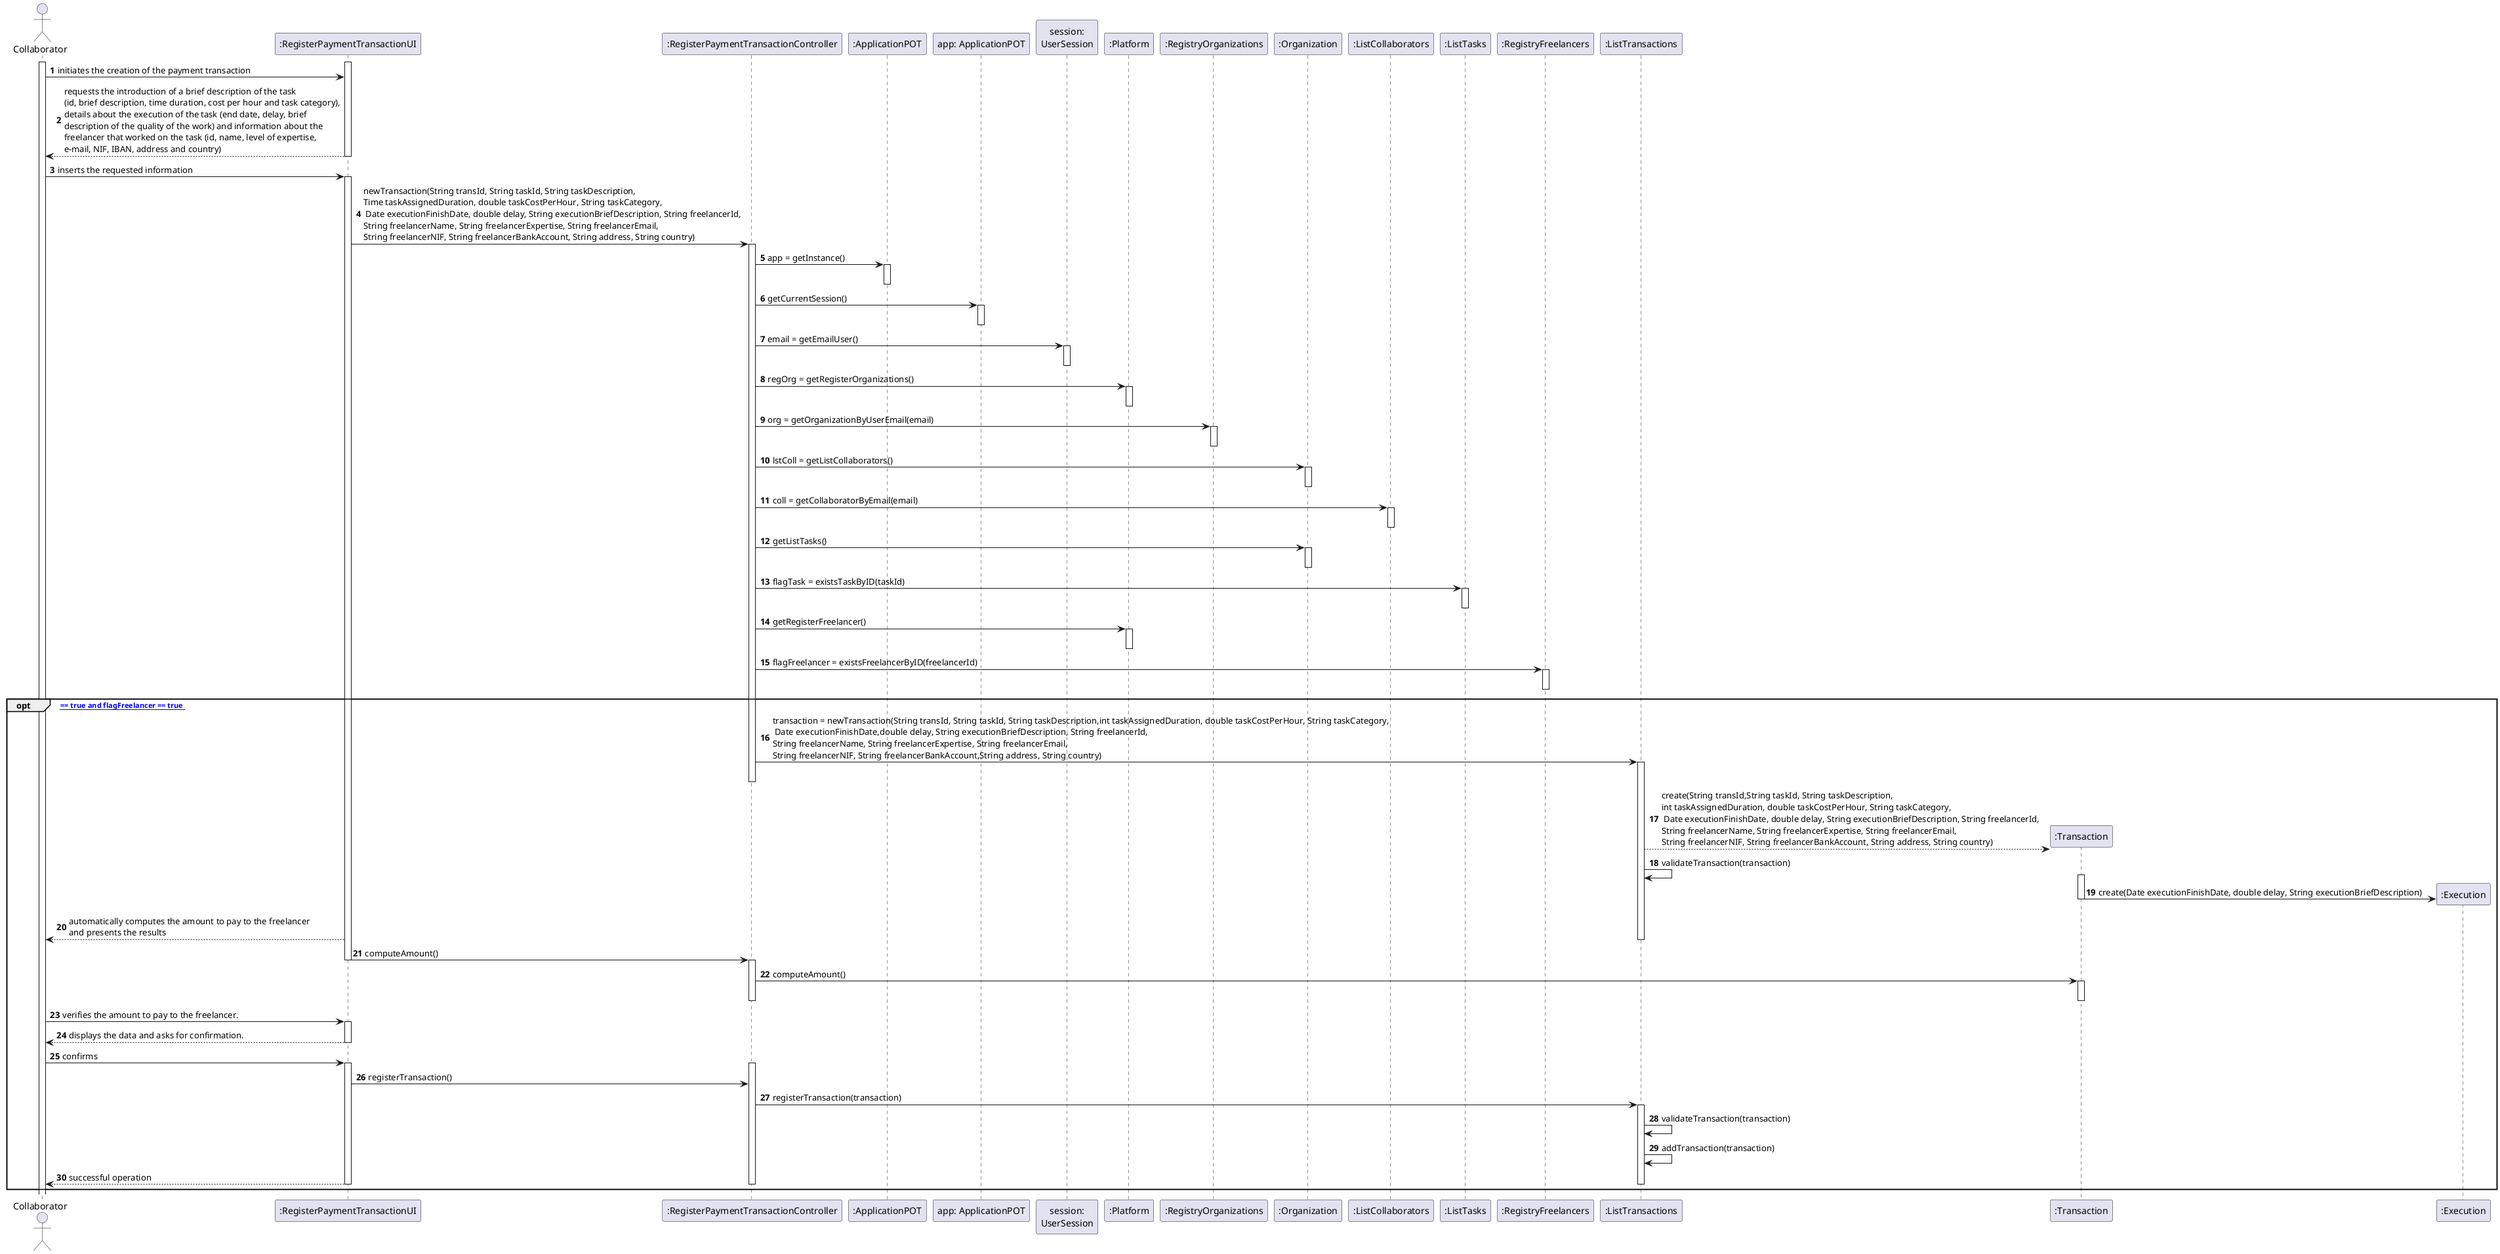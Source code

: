 @startuml
autonumber

actor "Collaborator" as COL

participant ":RegisterPaymentTransactionUI" as UI
participant ":RegisterPaymentTransactionController" as CTL
participant ":ApplicationPOT" as APP
participant "app: ApplicationPOT" as _APP
participant "session:\nUserSession" as SES
participant ":Platform" as CO
participant ":RegistryOrganizations" as RO
participant ":Organization" as O
participant ":ListCollaborators" as LC
participant ":ListTasks" as LST
participant ":RegistryFreelancers" as RFR
participant ":ListTransactions" as RT
participant ":Transaction" as TR


activate COL
activate UI
COL -> UI : initiates the creation of the payment transaction
UI --> COL : requests the introduction of a brief description of the task \n(id, brief description, time duration, cost per hour and task category),\ndetails about the execution of the task (end date, delay, brief \ndescription of the quality of the work) and information about the \nfreelancer that worked on the task (id, name, level of expertise, \ne-mail, NIF, IBAN, address and country)
deactivate UI
COL -> UI : inserts the requested information
activate UI
UI -> CTL : newTransaction(String transId, String taskId, String taskDescription,\nTime taskAssignedDuration, double taskCostPerHour, String taskCategory,\n Date executionFinishDate, double delay, String executionBriefDescription, String freelancerId,\nString freelancerName, String freelancerExpertise, String freelancerEmail,\nString freelancerNIF, String freelancerBankAccount, String address, String country)
activate CTL
CTL -> APP : app = getInstance()
activate APP
deactivate APP
CTL -> _APP: getCurrentSession()
activate _APP
deactivate _APP
CTL -> SES: email = getEmailUser()
activate SES
deactivate SES
CTL -> CO: regOrg = getRegisterOrganizations()
activate CO
deactivate CO
CTL -> RO: org = getOrganizationByUserEmail(email)
activate RO
deactivate RO
CTL -> O: lstColl = getListCollaborators()
activate O
deactivate O
CTL -> LC: coll = getCollaboratorByEmail(email)
activate LC
deactivate LC
CTL -> O : getListTasks()
activate O
deactivate O
CTL -> LST : flagTask = existsTaskByID(taskId)
activate LST
deactivate LST
CTL -> CO : getRegisterFreelancer()
activate CO
deactivate CO
CTL -> RFR : flagFreelancer = existsFreelancerByID(freelancerId)
activate RFR
deactivate RFR
opt [ flagTask == true and flagFreelancer == true ]
CTL -> RT : transaction = newTransaction(String transId, String taskId, String taskDescription,int taskAssignedDuration, double taskCostPerHour, String taskCategory,\n Date executionFinishDate,double delay, String executionBriefDescription, String freelancerId,\nString freelancerName, String freelancerExpertise, String freelancerEmail,\nString freelancerNIF, String freelancerBankAccount,String address, String country)
activate RT
deactivate CTL

RT --> TR**: create(String transId,String taskId, String taskDescription,\nint taskAssignedDuration, double taskCostPerHour, String taskCategory,\n Date executionFinishDate, double delay, String executionBriefDescription, String freelancerId,\nString freelancerName, String freelancerExpertise, String freelancerEmail,\nString freelancerNIF, String freelancerBankAccount, String address, String country)
RT -> RT: validateTransaction(transaction)
activate TR
TR -> ":Execution"** : create(Date executionFinishDate, double delay, String executionBriefDescription)
deactivate TR
UI --> COL: automatically computes the amount to pay to the freelancer \nand presents the results
deactivate RT
UI -> CTL: computeAmount()
deactivate UI
activate CTL
CTL -> TR: computeAmount()
activate TR
deactivate CTL
deactivate TR
COL -> UI:  verifies the amount to pay to the freelancer.
activate UI
UI --> COL: displays the data and asks for confirmation.
deactivate UI
COL -> UI: confirms
activate UI
activate CTL
UI -> CTL: registerTransaction()
CTL -> RT: registerTransaction(transaction)
activate RT
RT -> RT : validateTransaction(transaction)
RT -> RT : addTransaction(transaction)
UI --> COL: successful operation
deactivate RT
deactivate UI
deactivate CTL
deactivate CTL
end opt
@enduml
